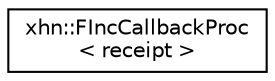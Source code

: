 digraph "Graphical Class Hierarchy"
{
  edge [fontname="Helvetica",fontsize="10",labelfontname="Helvetica",labelfontsize="10"];
  node [fontname="Helvetica",fontsize="10",shape=record];
  rankdir="LR";
  Node1 [label="xhn::FIncCallbackProc\l\< receipt \>",height=0.2,width=0.4,color="black", fillcolor="white", style="filled",URL="$structxhn_1_1_f_inc_callback_proc.html"];
}
